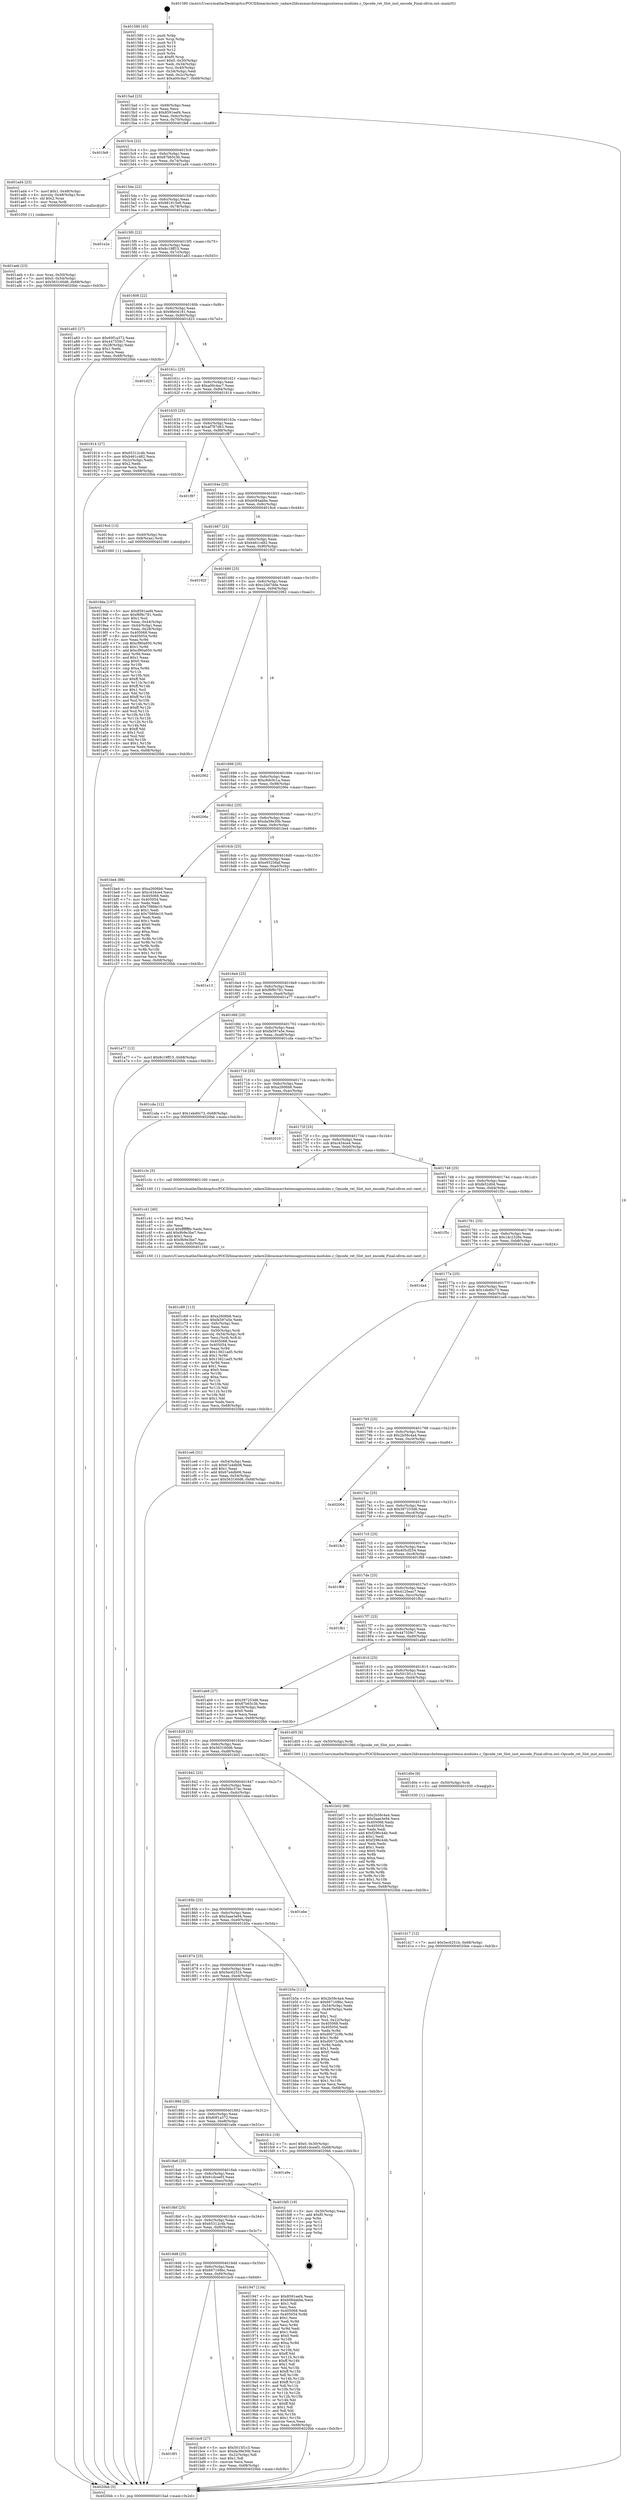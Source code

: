 digraph "0x401580" {
  label = "0x401580 (/mnt/c/Users/mathe/Desktop/tcc/POCII/binaries/extr_radare2librasmarchxtensagnuxtensa-modules.c_Opcode_ret_Slot_inst_encode_Final-ollvm.out::main(0))"
  labelloc = "t"
  node[shape=record]

  Entry [label="",width=0.3,height=0.3,shape=circle,fillcolor=black,style=filled]
  "0x4015ad" [label="{
     0x4015ad [23]\l
     | [instrs]\l
     &nbsp;&nbsp;0x4015ad \<+3\>: mov -0x68(%rbp),%eax\l
     &nbsp;&nbsp;0x4015b0 \<+2\>: mov %eax,%ecx\l
     &nbsp;&nbsp;0x4015b2 \<+6\>: sub $0x8591eef4,%ecx\l
     &nbsp;&nbsp;0x4015b8 \<+3\>: mov %eax,-0x6c(%rbp)\l
     &nbsp;&nbsp;0x4015bb \<+3\>: mov %ecx,-0x70(%rbp)\l
     &nbsp;&nbsp;0x4015be \<+6\>: je 0000000000401fe8 \<main+0xa68\>\l
  }"]
  "0x401fe8" [label="{
     0x401fe8\l
  }", style=dashed]
  "0x4015c4" [label="{
     0x4015c4 [22]\l
     | [instrs]\l
     &nbsp;&nbsp;0x4015c4 \<+5\>: jmp 00000000004015c9 \<main+0x49\>\l
     &nbsp;&nbsp;0x4015c9 \<+3\>: mov -0x6c(%rbp),%eax\l
     &nbsp;&nbsp;0x4015cc \<+5\>: sub $0x87b65c3b,%eax\l
     &nbsp;&nbsp;0x4015d1 \<+3\>: mov %eax,-0x74(%rbp)\l
     &nbsp;&nbsp;0x4015d4 \<+6\>: je 0000000000401ad4 \<main+0x554\>\l
  }"]
  Exit [label="",width=0.3,height=0.3,shape=circle,fillcolor=black,style=filled,peripheries=2]
  "0x401ad4" [label="{
     0x401ad4 [23]\l
     | [instrs]\l
     &nbsp;&nbsp;0x401ad4 \<+7\>: movl $0x1,-0x48(%rbp)\l
     &nbsp;&nbsp;0x401adb \<+4\>: movslq -0x48(%rbp),%rax\l
     &nbsp;&nbsp;0x401adf \<+4\>: shl $0x2,%rax\l
     &nbsp;&nbsp;0x401ae3 \<+3\>: mov %rax,%rdi\l
     &nbsp;&nbsp;0x401ae6 \<+5\>: call 0000000000401050 \<malloc@plt\>\l
     | [calls]\l
     &nbsp;&nbsp;0x401050 \{1\} (unknown)\l
  }"]
  "0x4015da" [label="{
     0x4015da [22]\l
     | [instrs]\l
     &nbsp;&nbsp;0x4015da \<+5\>: jmp 00000000004015df \<main+0x5f\>\l
     &nbsp;&nbsp;0x4015df \<+3\>: mov -0x6c(%rbp),%eax\l
     &nbsp;&nbsp;0x4015e2 \<+5\>: sub $0x881915e8,%eax\l
     &nbsp;&nbsp;0x4015e7 \<+3\>: mov %eax,-0x78(%rbp)\l
     &nbsp;&nbsp;0x4015ea \<+6\>: je 0000000000401e2e \<main+0x8ae\>\l
  }"]
  "0x401d17" [label="{
     0x401d17 [12]\l
     | [instrs]\l
     &nbsp;&nbsp;0x401d17 \<+7\>: movl $0x5ec6251b,-0x68(%rbp)\l
     &nbsp;&nbsp;0x401d1e \<+5\>: jmp 00000000004020bb \<main+0xb3b\>\l
  }"]
  "0x401e2e" [label="{
     0x401e2e\l
  }", style=dashed]
  "0x4015f0" [label="{
     0x4015f0 [22]\l
     | [instrs]\l
     &nbsp;&nbsp;0x4015f0 \<+5\>: jmp 00000000004015f5 \<main+0x75\>\l
     &nbsp;&nbsp;0x4015f5 \<+3\>: mov -0x6c(%rbp),%eax\l
     &nbsp;&nbsp;0x4015f8 \<+5\>: sub $0x8c19ff15,%eax\l
     &nbsp;&nbsp;0x4015fd \<+3\>: mov %eax,-0x7c(%rbp)\l
     &nbsp;&nbsp;0x401600 \<+6\>: je 0000000000401a83 \<main+0x503\>\l
  }"]
  "0x401d0e" [label="{
     0x401d0e [9]\l
     | [instrs]\l
     &nbsp;&nbsp;0x401d0e \<+4\>: mov -0x50(%rbp),%rdi\l
     &nbsp;&nbsp;0x401d12 \<+5\>: call 0000000000401030 \<free@plt\>\l
     | [calls]\l
     &nbsp;&nbsp;0x401030 \{1\} (unknown)\l
  }"]
  "0x401a83" [label="{
     0x401a83 [27]\l
     | [instrs]\l
     &nbsp;&nbsp;0x401a83 \<+5\>: mov $0x60f1a372,%eax\l
     &nbsp;&nbsp;0x401a88 \<+5\>: mov $0x447559c7,%ecx\l
     &nbsp;&nbsp;0x401a8d \<+3\>: mov -0x28(%rbp),%edx\l
     &nbsp;&nbsp;0x401a90 \<+3\>: cmp $0x1,%edx\l
     &nbsp;&nbsp;0x401a93 \<+3\>: cmovl %ecx,%eax\l
     &nbsp;&nbsp;0x401a96 \<+3\>: mov %eax,-0x68(%rbp)\l
     &nbsp;&nbsp;0x401a99 \<+5\>: jmp 00000000004020bb \<main+0xb3b\>\l
  }"]
  "0x401606" [label="{
     0x401606 [22]\l
     | [instrs]\l
     &nbsp;&nbsp;0x401606 \<+5\>: jmp 000000000040160b \<main+0x8b\>\l
     &nbsp;&nbsp;0x40160b \<+3\>: mov -0x6c(%rbp),%eax\l
     &nbsp;&nbsp;0x40160e \<+5\>: sub $0x9fe04181,%eax\l
     &nbsp;&nbsp;0x401613 \<+3\>: mov %eax,-0x80(%rbp)\l
     &nbsp;&nbsp;0x401616 \<+6\>: je 0000000000401d23 \<main+0x7a3\>\l
  }"]
  "0x401c69" [label="{
     0x401c69 [113]\l
     | [instrs]\l
     &nbsp;&nbsp;0x401c69 \<+5\>: mov $0xa2606b6,%ecx\l
     &nbsp;&nbsp;0x401c6e \<+5\>: mov $0xfa597a5e,%edx\l
     &nbsp;&nbsp;0x401c73 \<+6\>: mov -0xfc(%rbp),%esi\l
     &nbsp;&nbsp;0x401c79 \<+3\>: imul %eax,%esi\l
     &nbsp;&nbsp;0x401c7c \<+4\>: mov -0x50(%rbp),%rdi\l
     &nbsp;&nbsp;0x401c80 \<+4\>: movslq -0x54(%rbp),%r8\l
     &nbsp;&nbsp;0x401c84 \<+4\>: mov %esi,(%rdi,%r8,4)\l
     &nbsp;&nbsp;0x401c88 \<+7\>: mov 0x405068,%eax\l
     &nbsp;&nbsp;0x401c8f \<+7\>: mov 0x405054,%esi\l
     &nbsp;&nbsp;0x401c96 \<+3\>: mov %eax,%r9d\l
     &nbsp;&nbsp;0x401c99 \<+7\>: add $0x13821ad5,%r9d\l
     &nbsp;&nbsp;0x401ca0 \<+4\>: sub $0x1,%r9d\l
     &nbsp;&nbsp;0x401ca4 \<+7\>: sub $0x13821ad5,%r9d\l
     &nbsp;&nbsp;0x401cab \<+4\>: imul %r9d,%eax\l
     &nbsp;&nbsp;0x401caf \<+3\>: and $0x1,%eax\l
     &nbsp;&nbsp;0x401cb2 \<+3\>: cmp $0x0,%eax\l
     &nbsp;&nbsp;0x401cb5 \<+4\>: sete %r10b\l
     &nbsp;&nbsp;0x401cb9 \<+3\>: cmp $0xa,%esi\l
     &nbsp;&nbsp;0x401cbc \<+4\>: setl %r11b\l
     &nbsp;&nbsp;0x401cc0 \<+3\>: mov %r10b,%bl\l
     &nbsp;&nbsp;0x401cc3 \<+3\>: and %r11b,%bl\l
     &nbsp;&nbsp;0x401cc6 \<+3\>: xor %r11b,%r10b\l
     &nbsp;&nbsp;0x401cc9 \<+3\>: or %r10b,%bl\l
     &nbsp;&nbsp;0x401ccc \<+3\>: test $0x1,%bl\l
     &nbsp;&nbsp;0x401ccf \<+3\>: cmovne %edx,%ecx\l
     &nbsp;&nbsp;0x401cd2 \<+3\>: mov %ecx,-0x68(%rbp)\l
     &nbsp;&nbsp;0x401cd5 \<+5\>: jmp 00000000004020bb \<main+0xb3b\>\l
  }"]
  "0x401d23" [label="{
     0x401d23\l
  }", style=dashed]
  "0x40161c" [label="{
     0x40161c [25]\l
     | [instrs]\l
     &nbsp;&nbsp;0x40161c \<+5\>: jmp 0000000000401621 \<main+0xa1\>\l
     &nbsp;&nbsp;0x401621 \<+3\>: mov -0x6c(%rbp),%eax\l
     &nbsp;&nbsp;0x401624 \<+5\>: sub $0xa00c4ac7,%eax\l
     &nbsp;&nbsp;0x401629 \<+6\>: mov %eax,-0x84(%rbp)\l
     &nbsp;&nbsp;0x40162f \<+6\>: je 0000000000401914 \<main+0x394\>\l
  }"]
  "0x401c41" [label="{
     0x401c41 [40]\l
     | [instrs]\l
     &nbsp;&nbsp;0x401c41 \<+5\>: mov $0x2,%ecx\l
     &nbsp;&nbsp;0x401c46 \<+1\>: cltd\l
     &nbsp;&nbsp;0x401c47 \<+2\>: idiv %ecx\l
     &nbsp;&nbsp;0x401c49 \<+6\>: imul $0xfffffffe,%edx,%ecx\l
     &nbsp;&nbsp;0x401c4f \<+6\>: add $0x9b9e3be7,%ecx\l
     &nbsp;&nbsp;0x401c55 \<+3\>: add $0x1,%ecx\l
     &nbsp;&nbsp;0x401c58 \<+6\>: sub $0x9b9e3be7,%ecx\l
     &nbsp;&nbsp;0x401c5e \<+6\>: mov %ecx,-0xfc(%rbp)\l
     &nbsp;&nbsp;0x401c64 \<+5\>: call 0000000000401160 \<next_i\>\l
     | [calls]\l
     &nbsp;&nbsp;0x401160 \{1\} (/mnt/c/Users/mathe/Desktop/tcc/POCII/binaries/extr_radare2librasmarchxtensagnuxtensa-modules.c_Opcode_ret_Slot_inst_encode_Final-ollvm.out::next_i)\l
  }"]
  "0x401914" [label="{
     0x401914 [27]\l
     | [instrs]\l
     &nbsp;&nbsp;0x401914 \<+5\>: mov $0x65312c4b,%eax\l
     &nbsp;&nbsp;0x401919 \<+5\>: mov $0xb461c482,%ecx\l
     &nbsp;&nbsp;0x40191e \<+3\>: mov -0x2c(%rbp),%edx\l
     &nbsp;&nbsp;0x401921 \<+3\>: cmp $0x2,%edx\l
     &nbsp;&nbsp;0x401924 \<+3\>: cmovne %ecx,%eax\l
     &nbsp;&nbsp;0x401927 \<+3\>: mov %eax,-0x68(%rbp)\l
     &nbsp;&nbsp;0x40192a \<+5\>: jmp 00000000004020bb \<main+0xb3b\>\l
  }"]
  "0x401635" [label="{
     0x401635 [25]\l
     | [instrs]\l
     &nbsp;&nbsp;0x401635 \<+5\>: jmp 000000000040163a \<main+0xba\>\l
     &nbsp;&nbsp;0x40163a \<+3\>: mov -0x6c(%rbp),%eax\l
     &nbsp;&nbsp;0x40163d \<+5\>: sub $0xaf787d63,%eax\l
     &nbsp;&nbsp;0x401642 \<+6\>: mov %eax,-0x88(%rbp)\l
     &nbsp;&nbsp;0x401648 \<+6\>: je 0000000000401f87 \<main+0xa07\>\l
  }"]
  "0x4020bb" [label="{
     0x4020bb [5]\l
     | [instrs]\l
     &nbsp;&nbsp;0x4020bb \<+5\>: jmp 00000000004015ad \<main+0x2d\>\l
  }"]
  "0x401580" [label="{
     0x401580 [45]\l
     | [instrs]\l
     &nbsp;&nbsp;0x401580 \<+1\>: push %rbp\l
     &nbsp;&nbsp;0x401581 \<+3\>: mov %rsp,%rbp\l
     &nbsp;&nbsp;0x401584 \<+2\>: push %r15\l
     &nbsp;&nbsp;0x401586 \<+2\>: push %r14\l
     &nbsp;&nbsp;0x401588 \<+2\>: push %r12\l
     &nbsp;&nbsp;0x40158a \<+1\>: push %rbx\l
     &nbsp;&nbsp;0x40158b \<+7\>: sub $0xf0,%rsp\l
     &nbsp;&nbsp;0x401592 \<+7\>: movl $0x0,-0x30(%rbp)\l
     &nbsp;&nbsp;0x401599 \<+3\>: mov %edi,-0x34(%rbp)\l
     &nbsp;&nbsp;0x40159c \<+4\>: mov %rsi,-0x40(%rbp)\l
     &nbsp;&nbsp;0x4015a0 \<+3\>: mov -0x34(%rbp),%edi\l
     &nbsp;&nbsp;0x4015a3 \<+3\>: mov %edi,-0x2c(%rbp)\l
     &nbsp;&nbsp;0x4015a6 \<+7\>: movl $0xa00c4ac7,-0x68(%rbp)\l
  }"]
  "0x4018f1" [label="{
     0x4018f1\l
  }", style=dashed]
  "0x401f87" [label="{
     0x401f87\l
  }", style=dashed]
  "0x40164e" [label="{
     0x40164e [25]\l
     | [instrs]\l
     &nbsp;&nbsp;0x40164e \<+5\>: jmp 0000000000401653 \<main+0xd3\>\l
     &nbsp;&nbsp;0x401653 \<+3\>: mov -0x6c(%rbp),%eax\l
     &nbsp;&nbsp;0x401656 \<+5\>: sub $0xb084abbe,%eax\l
     &nbsp;&nbsp;0x40165b \<+6\>: mov %eax,-0x8c(%rbp)\l
     &nbsp;&nbsp;0x401661 \<+6\>: je 00000000004019cd \<main+0x44d\>\l
  }"]
  "0x401bc9" [label="{
     0x401bc9 [27]\l
     | [instrs]\l
     &nbsp;&nbsp;0x401bc9 \<+5\>: mov $0x5015f1c3,%eax\l
     &nbsp;&nbsp;0x401bce \<+5\>: mov $0xda39e30b,%ecx\l
     &nbsp;&nbsp;0x401bd3 \<+3\>: mov -0x22(%rbp),%dl\l
     &nbsp;&nbsp;0x401bd6 \<+3\>: test $0x1,%dl\l
     &nbsp;&nbsp;0x401bd9 \<+3\>: cmovne %ecx,%eax\l
     &nbsp;&nbsp;0x401bdc \<+3\>: mov %eax,-0x68(%rbp)\l
     &nbsp;&nbsp;0x401bdf \<+5\>: jmp 00000000004020bb \<main+0xb3b\>\l
  }"]
  "0x4019cd" [label="{
     0x4019cd [13]\l
     | [instrs]\l
     &nbsp;&nbsp;0x4019cd \<+4\>: mov -0x40(%rbp),%rax\l
     &nbsp;&nbsp;0x4019d1 \<+4\>: mov 0x8(%rax),%rdi\l
     &nbsp;&nbsp;0x4019d5 \<+5\>: call 0000000000401060 \<atoi@plt\>\l
     | [calls]\l
     &nbsp;&nbsp;0x401060 \{1\} (unknown)\l
  }"]
  "0x401667" [label="{
     0x401667 [25]\l
     | [instrs]\l
     &nbsp;&nbsp;0x401667 \<+5\>: jmp 000000000040166c \<main+0xec\>\l
     &nbsp;&nbsp;0x40166c \<+3\>: mov -0x6c(%rbp),%eax\l
     &nbsp;&nbsp;0x40166f \<+5\>: sub $0xb461c482,%eax\l
     &nbsp;&nbsp;0x401674 \<+6\>: mov %eax,-0x90(%rbp)\l
     &nbsp;&nbsp;0x40167a \<+6\>: je 000000000040192f \<main+0x3af\>\l
  }"]
  "0x401aeb" [label="{
     0x401aeb [23]\l
     | [instrs]\l
     &nbsp;&nbsp;0x401aeb \<+4\>: mov %rax,-0x50(%rbp)\l
     &nbsp;&nbsp;0x401aef \<+7\>: movl $0x0,-0x54(%rbp)\l
     &nbsp;&nbsp;0x401af6 \<+7\>: movl $0x563160d6,-0x68(%rbp)\l
     &nbsp;&nbsp;0x401afd \<+5\>: jmp 00000000004020bb \<main+0xb3b\>\l
  }"]
  "0x40192f" [label="{
     0x40192f\l
  }", style=dashed]
  "0x401680" [label="{
     0x401680 [25]\l
     | [instrs]\l
     &nbsp;&nbsp;0x401680 \<+5\>: jmp 0000000000401685 \<main+0x105\>\l
     &nbsp;&nbsp;0x401685 \<+3\>: mov -0x6c(%rbp),%eax\l
     &nbsp;&nbsp;0x401688 \<+5\>: sub $0xc2dd7dde,%eax\l
     &nbsp;&nbsp;0x40168d \<+6\>: mov %eax,-0x94(%rbp)\l
     &nbsp;&nbsp;0x401693 \<+6\>: je 0000000000402062 \<main+0xae2\>\l
  }"]
  "0x4019da" [label="{
     0x4019da [157]\l
     | [instrs]\l
     &nbsp;&nbsp;0x4019da \<+5\>: mov $0x8591eef4,%ecx\l
     &nbsp;&nbsp;0x4019df \<+5\>: mov $0xf6f9c781,%edx\l
     &nbsp;&nbsp;0x4019e4 \<+3\>: mov $0x1,%sil\l
     &nbsp;&nbsp;0x4019e7 \<+3\>: mov %eax,-0x44(%rbp)\l
     &nbsp;&nbsp;0x4019ea \<+3\>: mov -0x44(%rbp),%eax\l
     &nbsp;&nbsp;0x4019ed \<+3\>: mov %eax,-0x28(%rbp)\l
     &nbsp;&nbsp;0x4019f0 \<+7\>: mov 0x405068,%eax\l
     &nbsp;&nbsp;0x4019f7 \<+8\>: mov 0x405054,%r8d\l
     &nbsp;&nbsp;0x4019ff \<+3\>: mov %eax,%r9d\l
     &nbsp;&nbsp;0x401a02 \<+7\>: sub $0xcf90a950,%r9d\l
     &nbsp;&nbsp;0x401a09 \<+4\>: sub $0x1,%r9d\l
     &nbsp;&nbsp;0x401a0d \<+7\>: add $0xcf90a950,%r9d\l
     &nbsp;&nbsp;0x401a14 \<+4\>: imul %r9d,%eax\l
     &nbsp;&nbsp;0x401a18 \<+3\>: and $0x1,%eax\l
     &nbsp;&nbsp;0x401a1b \<+3\>: cmp $0x0,%eax\l
     &nbsp;&nbsp;0x401a1e \<+4\>: sete %r10b\l
     &nbsp;&nbsp;0x401a22 \<+4\>: cmp $0xa,%r8d\l
     &nbsp;&nbsp;0x401a26 \<+4\>: setl %r11b\l
     &nbsp;&nbsp;0x401a2a \<+3\>: mov %r10b,%bl\l
     &nbsp;&nbsp;0x401a2d \<+3\>: xor $0xff,%bl\l
     &nbsp;&nbsp;0x401a30 \<+3\>: mov %r11b,%r14b\l
     &nbsp;&nbsp;0x401a33 \<+4\>: xor $0xff,%r14b\l
     &nbsp;&nbsp;0x401a37 \<+4\>: xor $0x1,%sil\l
     &nbsp;&nbsp;0x401a3b \<+3\>: mov %bl,%r15b\l
     &nbsp;&nbsp;0x401a3e \<+4\>: and $0xff,%r15b\l
     &nbsp;&nbsp;0x401a42 \<+3\>: and %sil,%r10b\l
     &nbsp;&nbsp;0x401a45 \<+3\>: mov %r14b,%r12b\l
     &nbsp;&nbsp;0x401a48 \<+4\>: and $0xff,%r12b\l
     &nbsp;&nbsp;0x401a4c \<+3\>: and %sil,%r11b\l
     &nbsp;&nbsp;0x401a4f \<+3\>: or %r10b,%r15b\l
     &nbsp;&nbsp;0x401a52 \<+3\>: or %r11b,%r12b\l
     &nbsp;&nbsp;0x401a55 \<+3\>: xor %r12b,%r15b\l
     &nbsp;&nbsp;0x401a58 \<+3\>: or %r14b,%bl\l
     &nbsp;&nbsp;0x401a5b \<+3\>: xor $0xff,%bl\l
     &nbsp;&nbsp;0x401a5e \<+4\>: or $0x1,%sil\l
     &nbsp;&nbsp;0x401a62 \<+3\>: and %sil,%bl\l
     &nbsp;&nbsp;0x401a65 \<+3\>: or %bl,%r15b\l
     &nbsp;&nbsp;0x401a68 \<+4\>: test $0x1,%r15b\l
     &nbsp;&nbsp;0x401a6c \<+3\>: cmovne %edx,%ecx\l
     &nbsp;&nbsp;0x401a6f \<+3\>: mov %ecx,-0x68(%rbp)\l
     &nbsp;&nbsp;0x401a72 \<+5\>: jmp 00000000004020bb \<main+0xb3b\>\l
  }"]
  "0x402062" [label="{
     0x402062\l
  }", style=dashed]
  "0x401699" [label="{
     0x401699 [25]\l
     | [instrs]\l
     &nbsp;&nbsp;0x401699 \<+5\>: jmp 000000000040169e \<main+0x11e\>\l
     &nbsp;&nbsp;0x40169e \<+3\>: mov -0x6c(%rbp),%eax\l
     &nbsp;&nbsp;0x4016a1 \<+5\>: sub $0xc6dc0c1a,%eax\l
     &nbsp;&nbsp;0x4016a6 \<+6\>: mov %eax,-0x98(%rbp)\l
     &nbsp;&nbsp;0x4016ac \<+6\>: je 000000000040206e \<main+0xaee\>\l
  }"]
  "0x4018d8" [label="{
     0x4018d8 [25]\l
     | [instrs]\l
     &nbsp;&nbsp;0x4018d8 \<+5\>: jmp 00000000004018dd \<main+0x35d\>\l
     &nbsp;&nbsp;0x4018dd \<+3\>: mov -0x6c(%rbp),%eax\l
     &nbsp;&nbsp;0x4018e0 \<+5\>: sub $0x667168bc,%eax\l
     &nbsp;&nbsp;0x4018e5 \<+6\>: mov %eax,-0xf4(%rbp)\l
     &nbsp;&nbsp;0x4018eb \<+6\>: je 0000000000401bc9 \<main+0x649\>\l
  }"]
  "0x40206e" [label="{
     0x40206e\l
  }", style=dashed]
  "0x4016b2" [label="{
     0x4016b2 [25]\l
     | [instrs]\l
     &nbsp;&nbsp;0x4016b2 \<+5\>: jmp 00000000004016b7 \<main+0x137\>\l
     &nbsp;&nbsp;0x4016b7 \<+3\>: mov -0x6c(%rbp),%eax\l
     &nbsp;&nbsp;0x4016ba \<+5\>: sub $0xda39e30b,%eax\l
     &nbsp;&nbsp;0x4016bf \<+6\>: mov %eax,-0x9c(%rbp)\l
     &nbsp;&nbsp;0x4016c5 \<+6\>: je 0000000000401be4 \<main+0x664\>\l
  }"]
  "0x401947" [label="{
     0x401947 [134]\l
     | [instrs]\l
     &nbsp;&nbsp;0x401947 \<+5\>: mov $0x8591eef4,%eax\l
     &nbsp;&nbsp;0x40194c \<+5\>: mov $0xb084abbe,%ecx\l
     &nbsp;&nbsp;0x401951 \<+2\>: mov $0x1,%dl\l
     &nbsp;&nbsp;0x401953 \<+2\>: xor %esi,%esi\l
     &nbsp;&nbsp;0x401955 \<+7\>: mov 0x405068,%edi\l
     &nbsp;&nbsp;0x40195c \<+8\>: mov 0x405054,%r8d\l
     &nbsp;&nbsp;0x401964 \<+3\>: sub $0x1,%esi\l
     &nbsp;&nbsp;0x401967 \<+3\>: mov %edi,%r9d\l
     &nbsp;&nbsp;0x40196a \<+3\>: add %esi,%r9d\l
     &nbsp;&nbsp;0x40196d \<+4\>: imul %r9d,%edi\l
     &nbsp;&nbsp;0x401971 \<+3\>: and $0x1,%edi\l
     &nbsp;&nbsp;0x401974 \<+3\>: cmp $0x0,%edi\l
     &nbsp;&nbsp;0x401977 \<+4\>: sete %r10b\l
     &nbsp;&nbsp;0x40197b \<+4\>: cmp $0xa,%r8d\l
     &nbsp;&nbsp;0x40197f \<+4\>: setl %r11b\l
     &nbsp;&nbsp;0x401983 \<+3\>: mov %r10b,%bl\l
     &nbsp;&nbsp;0x401986 \<+3\>: xor $0xff,%bl\l
     &nbsp;&nbsp;0x401989 \<+3\>: mov %r11b,%r14b\l
     &nbsp;&nbsp;0x40198c \<+4\>: xor $0xff,%r14b\l
     &nbsp;&nbsp;0x401990 \<+3\>: xor $0x1,%dl\l
     &nbsp;&nbsp;0x401993 \<+3\>: mov %bl,%r15b\l
     &nbsp;&nbsp;0x401996 \<+4\>: and $0xff,%r15b\l
     &nbsp;&nbsp;0x40199a \<+3\>: and %dl,%r10b\l
     &nbsp;&nbsp;0x40199d \<+3\>: mov %r14b,%r12b\l
     &nbsp;&nbsp;0x4019a0 \<+4\>: and $0xff,%r12b\l
     &nbsp;&nbsp;0x4019a4 \<+3\>: and %dl,%r11b\l
     &nbsp;&nbsp;0x4019a7 \<+3\>: or %r10b,%r15b\l
     &nbsp;&nbsp;0x4019aa \<+3\>: or %r11b,%r12b\l
     &nbsp;&nbsp;0x4019ad \<+3\>: xor %r12b,%r15b\l
     &nbsp;&nbsp;0x4019b0 \<+3\>: or %r14b,%bl\l
     &nbsp;&nbsp;0x4019b3 \<+3\>: xor $0xff,%bl\l
     &nbsp;&nbsp;0x4019b6 \<+3\>: or $0x1,%dl\l
     &nbsp;&nbsp;0x4019b9 \<+2\>: and %dl,%bl\l
     &nbsp;&nbsp;0x4019bb \<+3\>: or %bl,%r15b\l
     &nbsp;&nbsp;0x4019be \<+4\>: test $0x1,%r15b\l
     &nbsp;&nbsp;0x4019c2 \<+3\>: cmovne %ecx,%eax\l
     &nbsp;&nbsp;0x4019c5 \<+3\>: mov %eax,-0x68(%rbp)\l
     &nbsp;&nbsp;0x4019c8 \<+5\>: jmp 00000000004020bb \<main+0xb3b\>\l
  }"]
  "0x401be4" [label="{
     0x401be4 [88]\l
     | [instrs]\l
     &nbsp;&nbsp;0x401be4 \<+5\>: mov $0xa2606b6,%eax\l
     &nbsp;&nbsp;0x401be9 \<+5\>: mov $0xc434ce4,%ecx\l
     &nbsp;&nbsp;0x401bee \<+7\>: mov 0x405068,%edx\l
     &nbsp;&nbsp;0x401bf5 \<+7\>: mov 0x405054,%esi\l
     &nbsp;&nbsp;0x401bfc \<+2\>: mov %edx,%edi\l
     &nbsp;&nbsp;0x401bfe \<+6\>: sub $0x708fde10,%edi\l
     &nbsp;&nbsp;0x401c04 \<+3\>: sub $0x1,%edi\l
     &nbsp;&nbsp;0x401c07 \<+6\>: add $0x708fde10,%edi\l
     &nbsp;&nbsp;0x401c0d \<+3\>: imul %edi,%edx\l
     &nbsp;&nbsp;0x401c10 \<+3\>: and $0x1,%edx\l
     &nbsp;&nbsp;0x401c13 \<+3\>: cmp $0x0,%edx\l
     &nbsp;&nbsp;0x401c16 \<+4\>: sete %r8b\l
     &nbsp;&nbsp;0x401c1a \<+3\>: cmp $0xa,%esi\l
     &nbsp;&nbsp;0x401c1d \<+4\>: setl %r9b\l
     &nbsp;&nbsp;0x401c21 \<+3\>: mov %r8b,%r10b\l
     &nbsp;&nbsp;0x401c24 \<+3\>: and %r9b,%r10b\l
     &nbsp;&nbsp;0x401c27 \<+3\>: xor %r9b,%r8b\l
     &nbsp;&nbsp;0x401c2a \<+3\>: or %r8b,%r10b\l
     &nbsp;&nbsp;0x401c2d \<+4\>: test $0x1,%r10b\l
     &nbsp;&nbsp;0x401c31 \<+3\>: cmovne %ecx,%eax\l
     &nbsp;&nbsp;0x401c34 \<+3\>: mov %eax,-0x68(%rbp)\l
     &nbsp;&nbsp;0x401c37 \<+5\>: jmp 00000000004020bb \<main+0xb3b\>\l
  }"]
  "0x4016cb" [label="{
     0x4016cb [25]\l
     | [instrs]\l
     &nbsp;&nbsp;0x4016cb \<+5\>: jmp 00000000004016d0 \<main+0x150\>\l
     &nbsp;&nbsp;0x4016d0 \<+3\>: mov -0x6c(%rbp),%eax\l
     &nbsp;&nbsp;0x4016d3 \<+5\>: sub $0xe93256af,%eax\l
     &nbsp;&nbsp;0x4016d8 \<+6\>: mov %eax,-0xa0(%rbp)\l
     &nbsp;&nbsp;0x4016de \<+6\>: je 0000000000401e13 \<main+0x893\>\l
  }"]
  "0x4018bf" [label="{
     0x4018bf [25]\l
     | [instrs]\l
     &nbsp;&nbsp;0x4018bf \<+5\>: jmp 00000000004018c4 \<main+0x344\>\l
     &nbsp;&nbsp;0x4018c4 \<+3\>: mov -0x6c(%rbp),%eax\l
     &nbsp;&nbsp;0x4018c7 \<+5\>: sub $0x65312c4b,%eax\l
     &nbsp;&nbsp;0x4018cc \<+6\>: mov %eax,-0xf0(%rbp)\l
     &nbsp;&nbsp;0x4018d2 \<+6\>: je 0000000000401947 \<main+0x3c7\>\l
  }"]
  "0x401e13" [label="{
     0x401e13\l
  }", style=dashed]
  "0x4016e4" [label="{
     0x4016e4 [25]\l
     | [instrs]\l
     &nbsp;&nbsp;0x4016e4 \<+5\>: jmp 00000000004016e9 \<main+0x169\>\l
     &nbsp;&nbsp;0x4016e9 \<+3\>: mov -0x6c(%rbp),%eax\l
     &nbsp;&nbsp;0x4016ec \<+5\>: sub $0xf6f9c781,%eax\l
     &nbsp;&nbsp;0x4016f1 \<+6\>: mov %eax,-0xa4(%rbp)\l
     &nbsp;&nbsp;0x4016f7 \<+6\>: je 0000000000401a77 \<main+0x4f7\>\l
  }"]
  "0x401fd5" [label="{
     0x401fd5 [19]\l
     | [instrs]\l
     &nbsp;&nbsp;0x401fd5 \<+3\>: mov -0x30(%rbp),%eax\l
     &nbsp;&nbsp;0x401fd8 \<+7\>: add $0xf0,%rsp\l
     &nbsp;&nbsp;0x401fdf \<+1\>: pop %rbx\l
     &nbsp;&nbsp;0x401fe0 \<+2\>: pop %r12\l
     &nbsp;&nbsp;0x401fe2 \<+2\>: pop %r14\l
     &nbsp;&nbsp;0x401fe4 \<+2\>: pop %r15\l
     &nbsp;&nbsp;0x401fe6 \<+1\>: pop %rbp\l
     &nbsp;&nbsp;0x401fe7 \<+1\>: ret\l
  }"]
  "0x401a77" [label="{
     0x401a77 [12]\l
     | [instrs]\l
     &nbsp;&nbsp;0x401a77 \<+7\>: movl $0x8c19ff15,-0x68(%rbp)\l
     &nbsp;&nbsp;0x401a7e \<+5\>: jmp 00000000004020bb \<main+0xb3b\>\l
  }"]
  "0x4016fd" [label="{
     0x4016fd [25]\l
     | [instrs]\l
     &nbsp;&nbsp;0x4016fd \<+5\>: jmp 0000000000401702 \<main+0x182\>\l
     &nbsp;&nbsp;0x401702 \<+3\>: mov -0x6c(%rbp),%eax\l
     &nbsp;&nbsp;0x401705 \<+5\>: sub $0xfa597a5e,%eax\l
     &nbsp;&nbsp;0x40170a \<+6\>: mov %eax,-0xa8(%rbp)\l
     &nbsp;&nbsp;0x401710 \<+6\>: je 0000000000401cda \<main+0x75a\>\l
  }"]
  "0x4018a6" [label="{
     0x4018a6 [25]\l
     | [instrs]\l
     &nbsp;&nbsp;0x4018a6 \<+5\>: jmp 00000000004018ab \<main+0x32b\>\l
     &nbsp;&nbsp;0x4018ab \<+3\>: mov -0x6c(%rbp),%eax\l
     &nbsp;&nbsp;0x4018ae \<+5\>: sub $0x61dceef3,%eax\l
     &nbsp;&nbsp;0x4018b3 \<+6\>: mov %eax,-0xec(%rbp)\l
     &nbsp;&nbsp;0x4018b9 \<+6\>: je 0000000000401fd5 \<main+0xa55\>\l
  }"]
  "0x401cda" [label="{
     0x401cda [12]\l
     | [instrs]\l
     &nbsp;&nbsp;0x401cda \<+7\>: movl $0x1ebd0c73,-0x68(%rbp)\l
     &nbsp;&nbsp;0x401ce1 \<+5\>: jmp 00000000004020bb \<main+0xb3b\>\l
  }"]
  "0x401716" [label="{
     0x401716 [25]\l
     | [instrs]\l
     &nbsp;&nbsp;0x401716 \<+5\>: jmp 000000000040171b \<main+0x19b\>\l
     &nbsp;&nbsp;0x40171b \<+3\>: mov -0x6c(%rbp),%eax\l
     &nbsp;&nbsp;0x40171e \<+5\>: sub $0xa2606b6,%eax\l
     &nbsp;&nbsp;0x401723 \<+6\>: mov %eax,-0xac(%rbp)\l
     &nbsp;&nbsp;0x401729 \<+6\>: je 0000000000402010 \<main+0xa90\>\l
  }"]
  "0x401a9e" [label="{
     0x401a9e\l
  }", style=dashed]
  "0x402010" [label="{
     0x402010\l
  }", style=dashed]
  "0x40172f" [label="{
     0x40172f [25]\l
     | [instrs]\l
     &nbsp;&nbsp;0x40172f \<+5\>: jmp 0000000000401734 \<main+0x1b4\>\l
     &nbsp;&nbsp;0x401734 \<+3\>: mov -0x6c(%rbp),%eax\l
     &nbsp;&nbsp;0x401737 \<+5\>: sub $0xc434ce4,%eax\l
     &nbsp;&nbsp;0x40173c \<+6\>: mov %eax,-0xb0(%rbp)\l
     &nbsp;&nbsp;0x401742 \<+6\>: je 0000000000401c3c \<main+0x6bc\>\l
  }"]
  "0x40188d" [label="{
     0x40188d [25]\l
     | [instrs]\l
     &nbsp;&nbsp;0x40188d \<+5\>: jmp 0000000000401892 \<main+0x312\>\l
     &nbsp;&nbsp;0x401892 \<+3\>: mov -0x6c(%rbp),%eax\l
     &nbsp;&nbsp;0x401895 \<+5\>: sub $0x60f1a372,%eax\l
     &nbsp;&nbsp;0x40189a \<+6\>: mov %eax,-0xe8(%rbp)\l
     &nbsp;&nbsp;0x4018a0 \<+6\>: je 0000000000401a9e \<main+0x51e\>\l
  }"]
  "0x401c3c" [label="{
     0x401c3c [5]\l
     | [instrs]\l
     &nbsp;&nbsp;0x401c3c \<+5\>: call 0000000000401160 \<next_i\>\l
     | [calls]\l
     &nbsp;&nbsp;0x401160 \{1\} (/mnt/c/Users/mathe/Desktop/tcc/POCII/binaries/extr_radare2librasmarchxtensagnuxtensa-modules.c_Opcode_ret_Slot_inst_encode_Final-ollvm.out::next_i)\l
  }"]
  "0x401748" [label="{
     0x401748 [25]\l
     | [instrs]\l
     &nbsp;&nbsp;0x401748 \<+5\>: jmp 000000000040174d \<main+0x1cd\>\l
     &nbsp;&nbsp;0x40174d \<+3\>: mov -0x6c(%rbp),%eax\l
     &nbsp;&nbsp;0x401750 \<+5\>: sub $0xfe52d0d,%eax\l
     &nbsp;&nbsp;0x401755 \<+6\>: mov %eax,-0xb4(%rbp)\l
     &nbsp;&nbsp;0x40175b \<+6\>: je 0000000000401f5c \<main+0x9dc\>\l
  }"]
  "0x401fc2" [label="{
     0x401fc2 [19]\l
     | [instrs]\l
     &nbsp;&nbsp;0x401fc2 \<+7\>: movl $0x0,-0x30(%rbp)\l
     &nbsp;&nbsp;0x401fc9 \<+7\>: movl $0x61dceef3,-0x68(%rbp)\l
     &nbsp;&nbsp;0x401fd0 \<+5\>: jmp 00000000004020bb \<main+0xb3b\>\l
  }"]
  "0x401f5c" [label="{
     0x401f5c\l
  }", style=dashed]
  "0x401761" [label="{
     0x401761 [25]\l
     | [instrs]\l
     &nbsp;&nbsp;0x401761 \<+5\>: jmp 0000000000401766 \<main+0x1e6\>\l
     &nbsp;&nbsp;0x401766 \<+3\>: mov -0x6c(%rbp),%eax\l
     &nbsp;&nbsp;0x401769 \<+5\>: sub $0x1dc2326e,%eax\l
     &nbsp;&nbsp;0x40176e \<+6\>: mov %eax,-0xb8(%rbp)\l
     &nbsp;&nbsp;0x401774 \<+6\>: je 0000000000401da4 \<main+0x824\>\l
  }"]
  "0x401874" [label="{
     0x401874 [25]\l
     | [instrs]\l
     &nbsp;&nbsp;0x401874 \<+5\>: jmp 0000000000401879 \<main+0x2f9\>\l
     &nbsp;&nbsp;0x401879 \<+3\>: mov -0x6c(%rbp),%eax\l
     &nbsp;&nbsp;0x40187c \<+5\>: sub $0x5ec6251b,%eax\l
     &nbsp;&nbsp;0x401881 \<+6\>: mov %eax,-0xe4(%rbp)\l
     &nbsp;&nbsp;0x401887 \<+6\>: je 0000000000401fc2 \<main+0xa42\>\l
  }"]
  "0x401da4" [label="{
     0x401da4\l
  }", style=dashed]
  "0x40177a" [label="{
     0x40177a [25]\l
     | [instrs]\l
     &nbsp;&nbsp;0x40177a \<+5\>: jmp 000000000040177f \<main+0x1ff\>\l
     &nbsp;&nbsp;0x40177f \<+3\>: mov -0x6c(%rbp),%eax\l
     &nbsp;&nbsp;0x401782 \<+5\>: sub $0x1ebd0c73,%eax\l
     &nbsp;&nbsp;0x401787 \<+6\>: mov %eax,-0xbc(%rbp)\l
     &nbsp;&nbsp;0x40178d \<+6\>: je 0000000000401ce6 \<main+0x766\>\l
  }"]
  "0x401b5a" [label="{
     0x401b5a [111]\l
     | [instrs]\l
     &nbsp;&nbsp;0x401b5a \<+5\>: mov $0x2b58c4a4,%eax\l
     &nbsp;&nbsp;0x401b5f \<+5\>: mov $0x667168bc,%ecx\l
     &nbsp;&nbsp;0x401b64 \<+3\>: mov -0x54(%rbp),%edx\l
     &nbsp;&nbsp;0x401b67 \<+3\>: cmp -0x48(%rbp),%edx\l
     &nbsp;&nbsp;0x401b6a \<+4\>: setl %sil\l
     &nbsp;&nbsp;0x401b6e \<+4\>: and $0x1,%sil\l
     &nbsp;&nbsp;0x401b72 \<+4\>: mov %sil,-0x22(%rbp)\l
     &nbsp;&nbsp;0x401b76 \<+7\>: mov 0x405068,%edx\l
     &nbsp;&nbsp;0x401b7d \<+7\>: mov 0x405054,%edi\l
     &nbsp;&nbsp;0x401b84 \<+3\>: mov %edx,%r8d\l
     &nbsp;&nbsp;0x401b87 \<+7\>: sub $0xd0072c9b,%r8d\l
     &nbsp;&nbsp;0x401b8e \<+4\>: sub $0x1,%r8d\l
     &nbsp;&nbsp;0x401b92 \<+7\>: add $0xd0072c9b,%r8d\l
     &nbsp;&nbsp;0x401b99 \<+4\>: imul %r8d,%edx\l
     &nbsp;&nbsp;0x401b9d \<+3\>: and $0x1,%edx\l
     &nbsp;&nbsp;0x401ba0 \<+3\>: cmp $0x0,%edx\l
     &nbsp;&nbsp;0x401ba3 \<+4\>: sete %sil\l
     &nbsp;&nbsp;0x401ba7 \<+3\>: cmp $0xa,%edi\l
     &nbsp;&nbsp;0x401baa \<+4\>: setl %r9b\l
     &nbsp;&nbsp;0x401bae \<+3\>: mov %sil,%r10b\l
     &nbsp;&nbsp;0x401bb1 \<+3\>: and %r9b,%r10b\l
     &nbsp;&nbsp;0x401bb4 \<+3\>: xor %r9b,%sil\l
     &nbsp;&nbsp;0x401bb7 \<+3\>: or %sil,%r10b\l
     &nbsp;&nbsp;0x401bba \<+4\>: test $0x1,%r10b\l
     &nbsp;&nbsp;0x401bbe \<+3\>: cmovne %ecx,%eax\l
     &nbsp;&nbsp;0x401bc1 \<+3\>: mov %eax,-0x68(%rbp)\l
     &nbsp;&nbsp;0x401bc4 \<+5\>: jmp 00000000004020bb \<main+0xb3b\>\l
  }"]
  "0x401ce6" [label="{
     0x401ce6 [31]\l
     | [instrs]\l
     &nbsp;&nbsp;0x401ce6 \<+3\>: mov -0x54(%rbp),%eax\l
     &nbsp;&nbsp;0x401ce9 \<+5\>: sub $0x67a4db06,%eax\l
     &nbsp;&nbsp;0x401cee \<+3\>: add $0x1,%eax\l
     &nbsp;&nbsp;0x401cf1 \<+5\>: add $0x67a4db06,%eax\l
     &nbsp;&nbsp;0x401cf6 \<+3\>: mov %eax,-0x54(%rbp)\l
     &nbsp;&nbsp;0x401cf9 \<+7\>: movl $0x563160d6,-0x68(%rbp)\l
     &nbsp;&nbsp;0x401d00 \<+5\>: jmp 00000000004020bb \<main+0xb3b\>\l
  }"]
  "0x401793" [label="{
     0x401793 [25]\l
     | [instrs]\l
     &nbsp;&nbsp;0x401793 \<+5\>: jmp 0000000000401798 \<main+0x218\>\l
     &nbsp;&nbsp;0x401798 \<+3\>: mov -0x6c(%rbp),%eax\l
     &nbsp;&nbsp;0x40179b \<+5\>: sub $0x2b58c4a4,%eax\l
     &nbsp;&nbsp;0x4017a0 \<+6\>: mov %eax,-0xc0(%rbp)\l
     &nbsp;&nbsp;0x4017a6 \<+6\>: je 0000000000402004 \<main+0xa84\>\l
  }"]
  "0x40185b" [label="{
     0x40185b [25]\l
     | [instrs]\l
     &nbsp;&nbsp;0x40185b \<+5\>: jmp 0000000000401860 \<main+0x2e0\>\l
     &nbsp;&nbsp;0x401860 \<+3\>: mov -0x6c(%rbp),%eax\l
     &nbsp;&nbsp;0x401863 \<+5\>: sub $0x5aae3e94,%eax\l
     &nbsp;&nbsp;0x401868 \<+6\>: mov %eax,-0xe0(%rbp)\l
     &nbsp;&nbsp;0x40186e \<+6\>: je 0000000000401b5a \<main+0x5da\>\l
  }"]
  "0x402004" [label="{
     0x402004\l
  }", style=dashed]
  "0x4017ac" [label="{
     0x4017ac [25]\l
     | [instrs]\l
     &nbsp;&nbsp;0x4017ac \<+5\>: jmp 00000000004017b1 \<main+0x231\>\l
     &nbsp;&nbsp;0x4017b1 \<+3\>: mov -0x6c(%rbp),%eax\l
     &nbsp;&nbsp;0x4017b4 \<+5\>: sub $0x397253d6,%eax\l
     &nbsp;&nbsp;0x4017b9 \<+6\>: mov %eax,-0xc4(%rbp)\l
     &nbsp;&nbsp;0x4017bf \<+6\>: je 0000000000401fa5 \<main+0xa25\>\l
  }"]
  "0x401ebe" [label="{
     0x401ebe\l
  }", style=dashed]
  "0x401fa5" [label="{
     0x401fa5\l
  }", style=dashed]
  "0x4017c5" [label="{
     0x4017c5 [25]\l
     | [instrs]\l
     &nbsp;&nbsp;0x4017c5 \<+5\>: jmp 00000000004017ca \<main+0x24a\>\l
     &nbsp;&nbsp;0x4017ca \<+3\>: mov -0x6c(%rbp),%eax\l
     &nbsp;&nbsp;0x4017cd \<+5\>: sub $0x405cf254,%eax\l
     &nbsp;&nbsp;0x4017d2 \<+6\>: mov %eax,-0xc8(%rbp)\l
     &nbsp;&nbsp;0x4017d8 \<+6\>: je 0000000000401f68 \<main+0x9e8\>\l
  }"]
  "0x401842" [label="{
     0x401842 [25]\l
     | [instrs]\l
     &nbsp;&nbsp;0x401842 \<+5\>: jmp 0000000000401847 \<main+0x2c7\>\l
     &nbsp;&nbsp;0x401847 \<+3\>: mov -0x6c(%rbp),%eax\l
     &nbsp;&nbsp;0x40184a \<+5\>: sub $0x56bc37ec,%eax\l
     &nbsp;&nbsp;0x40184f \<+6\>: mov %eax,-0xdc(%rbp)\l
     &nbsp;&nbsp;0x401855 \<+6\>: je 0000000000401ebe \<main+0x93e\>\l
  }"]
  "0x401f68" [label="{
     0x401f68\l
  }", style=dashed]
  "0x4017de" [label="{
     0x4017de [25]\l
     | [instrs]\l
     &nbsp;&nbsp;0x4017de \<+5\>: jmp 00000000004017e3 \<main+0x263\>\l
     &nbsp;&nbsp;0x4017e3 \<+3\>: mov -0x6c(%rbp),%eax\l
     &nbsp;&nbsp;0x4017e6 \<+5\>: sub $0x4125eac7,%eax\l
     &nbsp;&nbsp;0x4017eb \<+6\>: mov %eax,-0xcc(%rbp)\l
     &nbsp;&nbsp;0x4017f1 \<+6\>: je 0000000000401fb1 \<main+0xa31\>\l
  }"]
  "0x401b02" [label="{
     0x401b02 [88]\l
     | [instrs]\l
     &nbsp;&nbsp;0x401b02 \<+5\>: mov $0x2b58c4a4,%eax\l
     &nbsp;&nbsp;0x401b07 \<+5\>: mov $0x5aae3e94,%ecx\l
     &nbsp;&nbsp;0x401b0c \<+7\>: mov 0x405068,%edx\l
     &nbsp;&nbsp;0x401b13 \<+7\>: mov 0x405054,%esi\l
     &nbsp;&nbsp;0x401b1a \<+2\>: mov %edx,%edi\l
     &nbsp;&nbsp;0x401b1c \<+6\>: add $0xf296c44b,%edi\l
     &nbsp;&nbsp;0x401b22 \<+3\>: sub $0x1,%edi\l
     &nbsp;&nbsp;0x401b25 \<+6\>: sub $0xf296c44b,%edi\l
     &nbsp;&nbsp;0x401b2b \<+3\>: imul %edi,%edx\l
     &nbsp;&nbsp;0x401b2e \<+3\>: and $0x1,%edx\l
     &nbsp;&nbsp;0x401b31 \<+3\>: cmp $0x0,%edx\l
     &nbsp;&nbsp;0x401b34 \<+4\>: sete %r8b\l
     &nbsp;&nbsp;0x401b38 \<+3\>: cmp $0xa,%esi\l
     &nbsp;&nbsp;0x401b3b \<+4\>: setl %r9b\l
     &nbsp;&nbsp;0x401b3f \<+3\>: mov %r8b,%r10b\l
     &nbsp;&nbsp;0x401b42 \<+3\>: and %r9b,%r10b\l
     &nbsp;&nbsp;0x401b45 \<+3\>: xor %r9b,%r8b\l
     &nbsp;&nbsp;0x401b48 \<+3\>: or %r8b,%r10b\l
     &nbsp;&nbsp;0x401b4b \<+4\>: test $0x1,%r10b\l
     &nbsp;&nbsp;0x401b4f \<+3\>: cmovne %ecx,%eax\l
     &nbsp;&nbsp;0x401b52 \<+3\>: mov %eax,-0x68(%rbp)\l
     &nbsp;&nbsp;0x401b55 \<+5\>: jmp 00000000004020bb \<main+0xb3b\>\l
  }"]
  "0x401fb1" [label="{
     0x401fb1\l
  }", style=dashed]
  "0x4017f7" [label="{
     0x4017f7 [25]\l
     | [instrs]\l
     &nbsp;&nbsp;0x4017f7 \<+5\>: jmp 00000000004017fc \<main+0x27c\>\l
     &nbsp;&nbsp;0x4017fc \<+3\>: mov -0x6c(%rbp),%eax\l
     &nbsp;&nbsp;0x4017ff \<+5\>: sub $0x447559c7,%eax\l
     &nbsp;&nbsp;0x401804 \<+6\>: mov %eax,-0xd0(%rbp)\l
     &nbsp;&nbsp;0x40180a \<+6\>: je 0000000000401ab9 \<main+0x539\>\l
  }"]
  "0x401829" [label="{
     0x401829 [25]\l
     | [instrs]\l
     &nbsp;&nbsp;0x401829 \<+5\>: jmp 000000000040182e \<main+0x2ae\>\l
     &nbsp;&nbsp;0x40182e \<+3\>: mov -0x6c(%rbp),%eax\l
     &nbsp;&nbsp;0x401831 \<+5\>: sub $0x563160d6,%eax\l
     &nbsp;&nbsp;0x401836 \<+6\>: mov %eax,-0xd8(%rbp)\l
     &nbsp;&nbsp;0x40183c \<+6\>: je 0000000000401b02 \<main+0x582\>\l
  }"]
  "0x401ab9" [label="{
     0x401ab9 [27]\l
     | [instrs]\l
     &nbsp;&nbsp;0x401ab9 \<+5\>: mov $0x397253d6,%eax\l
     &nbsp;&nbsp;0x401abe \<+5\>: mov $0x87b65c3b,%ecx\l
     &nbsp;&nbsp;0x401ac3 \<+3\>: mov -0x28(%rbp),%edx\l
     &nbsp;&nbsp;0x401ac6 \<+3\>: cmp $0x0,%edx\l
     &nbsp;&nbsp;0x401ac9 \<+3\>: cmove %ecx,%eax\l
     &nbsp;&nbsp;0x401acc \<+3\>: mov %eax,-0x68(%rbp)\l
     &nbsp;&nbsp;0x401acf \<+5\>: jmp 00000000004020bb \<main+0xb3b\>\l
  }"]
  "0x401810" [label="{
     0x401810 [25]\l
     | [instrs]\l
     &nbsp;&nbsp;0x401810 \<+5\>: jmp 0000000000401815 \<main+0x295\>\l
     &nbsp;&nbsp;0x401815 \<+3\>: mov -0x6c(%rbp),%eax\l
     &nbsp;&nbsp;0x401818 \<+5\>: sub $0x5015f1c3,%eax\l
     &nbsp;&nbsp;0x40181d \<+6\>: mov %eax,-0xd4(%rbp)\l
     &nbsp;&nbsp;0x401823 \<+6\>: je 0000000000401d05 \<main+0x785\>\l
  }"]
  "0x401d05" [label="{
     0x401d05 [9]\l
     | [instrs]\l
     &nbsp;&nbsp;0x401d05 \<+4\>: mov -0x50(%rbp),%rdi\l
     &nbsp;&nbsp;0x401d09 \<+5\>: call 0000000000401560 \<Opcode_ret_Slot_inst_encode\>\l
     | [calls]\l
     &nbsp;&nbsp;0x401560 \{1\} (/mnt/c/Users/mathe/Desktop/tcc/POCII/binaries/extr_radare2librasmarchxtensagnuxtensa-modules.c_Opcode_ret_Slot_inst_encode_Final-ollvm.out::Opcode_ret_Slot_inst_encode)\l
  }"]
  Entry -> "0x401580" [label=" 1"]
  "0x4015ad" -> "0x401fe8" [label=" 0"]
  "0x4015ad" -> "0x4015c4" [label=" 20"]
  "0x401fd5" -> Exit [label=" 1"]
  "0x4015c4" -> "0x401ad4" [label=" 1"]
  "0x4015c4" -> "0x4015da" [label=" 19"]
  "0x401fc2" -> "0x4020bb" [label=" 1"]
  "0x4015da" -> "0x401e2e" [label=" 0"]
  "0x4015da" -> "0x4015f0" [label=" 19"]
  "0x401d17" -> "0x4020bb" [label=" 1"]
  "0x4015f0" -> "0x401a83" [label=" 1"]
  "0x4015f0" -> "0x401606" [label=" 18"]
  "0x401d0e" -> "0x401d17" [label=" 1"]
  "0x401606" -> "0x401d23" [label=" 0"]
  "0x401606" -> "0x40161c" [label=" 18"]
  "0x401d05" -> "0x401d0e" [label=" 1"]
  "0x40161c" -> "0x401914" [label=" 1"]
  "0x40161c" -> "0x401635" [label=" 17"]
  "0x401914" -> "0x4020bb" [label=" 1"]
  "0x401580" -> "0x4015ad" [label=" 1"]
  "0x4020bb" -> "0x4015ad" [label=" 19"]
  "0x401ce6" -> "0x4020bb" [label=" 1"]
  "0x401635" -> "0x401f87" [label=" 0"]
  "0x401635" -> "0x40164e" [label=" 17"]
  "0x401cda" -> "0x4020bb" [label=" 1"]
  "0x40164e" -> "0x4019cd" [label=" 1"]
  "0x40164e" -> "0x401667" [label=" 16"]
  "0x401c69" -> "0x4020bb" [label=" 1"]
  "0x401667" -> "0x40192f" [label=" 0"]
  "0x401667" -> "0x401680" [label=" 16"]
  "0x401c3c" -> "0x401c41" [label=" 1"]
  "0x401680" -> "0x402062" [label=" 0"]
  "0x401680" -> "0x401699" [label=" 16"]
  "0x401be4" -> "0x4020bb" [label=" 1"]
  "0x401699" -> "0x40206e" [label=" 0"]
  "0x401699" -> "0x4016b2" [label=" 16"]
  "0x401bc9" -> "0x4020bb" [label=" 2"]
  "0x4016b2" -> "0x401be4" [label=" 1"]
  "0x4016b2" -> "0x4016cb" [label=" 15"]
  "0x4018d8" -> "0x4018f1" [label=" 0"]
  "0x4016cb" -> "0x401e13" [label=" 0"]
  "0x4016cb" -> "0x4016e4" [label=" 15"]
  "0x401c41" -> "0x401c69" [label=" 1"]
  "0x4016e4" -> "0x401a77" [label=" 1"]
  "0x4016e4" -> "0x4016fd" [label=" 14"]
  "0x401b5a" -> "0x4020bb" [label=" 2"]
  "0x4016fd" -> "0x401cda" [label=" 1"]
  "0x4016fd" -> "0x401716" [label=" 13"]
  "0x401aeb" -> "0x4020bb" [label=" 1"]
  "0x401716" -> "0x402010" [label=" 0"]
  "0x401716" -> "0x40172f" [label=" 13"]
  "0x401ad4" -> "0x401aeb" [label=" 1"]
  "0x40172f" -> "0x401c3c" [label=" 1"]
  "0x40172f" -> "0x401748" [label=" 12"]
  "0x401a83" -> "0x4020bb" [label=" 1"]
  "0x401748" -> "0x401f5c" [label=" 0"]
  "0x401748" -> "0x401761" [label=" 12"]
  "0x401a77" -> "0x4020bb" [label=" 1"]
  "0x401761" -> "0x401da4" [label=" 0"]
  "0x401761" -> "0x40177a" [label=" 12"]
  "0x4019cd" -> "0x4019da" [label=" 1"]
  "0x40177a" -> "0x401ce6" [label=" 1"]
  "0x40177a" -> "0x401793" [label=" 11"]
  "0x401947" -> "0x4020bb" [label=" 1"]
  "0x401793" -> "0x402004" [label=" 0"]
  "0x401793" -> "0x4017ac" [label=" 11"]
  "0x4018bf" -> "0x401947" [label=" 1"]
  "0x4017ac" -> "0x401fa5" [label=" 0"]
  "0x4017ac" -> "0x4017c5" [label=" 11"]
  "0x4018d8" -> "0x401bc9" [label=" 2"]
  "0x4017c5" -> "0x401f68" [label=" 0"]
  "0x4017c5" -> "0x4017de" [label=" 11"]
  "0x4018a6" -> "0x401fd5" [label=" 1"]
  "0x4017de" -> "0x401fb1" [label=" 0"]
  "0x4017de" -> "0x4017f7" [label=" 11"]
  "0x401b02" -> "0x4020bb" [label=" 2"]
  "0x4017f7" -> "0x401ab9" [label=" 1"]
  "0x4017f7" -> "0x401810" [label=" 10"]
  "0x40188d" -> "0x401a9e" [label=" 0"]
  "0x401810" -> "0x401d05" [label=" 1"]
  "0x401810" -> "0x401829" [label=" 9"]
  "0x40188d" -> "0x4018a6" [label=" 4"]
  "0x401829" -> "0x401b02" [label=" 2"]
  "0x401829" -> "0x401842" [label=" 7"]
  "0x4018a6" -> "0x4018bf" [label=" 3"]
  "0x401842" -> "0x401ebe" [label=" 0"]
  "0x401842" -> "0x40185b" [label=" 7"]
  "0x4018bf" -> "0x4018d8" [label=" 2"]
  "0x40185b" -> "0x401b5a" [label=" 2"]
  "0x40185b" -> "0x401874" [label=" 5"]
  "0x4019da" -> "0x4020bb" [label=" 1"]
  "0x401874" -> "0x401fc2" [label=" 1"]
  "0x401874" -> "0x40188d" [label=" 4"]
  "0x401ab9" -> "0x4020bb" [label=" 1"]
}
